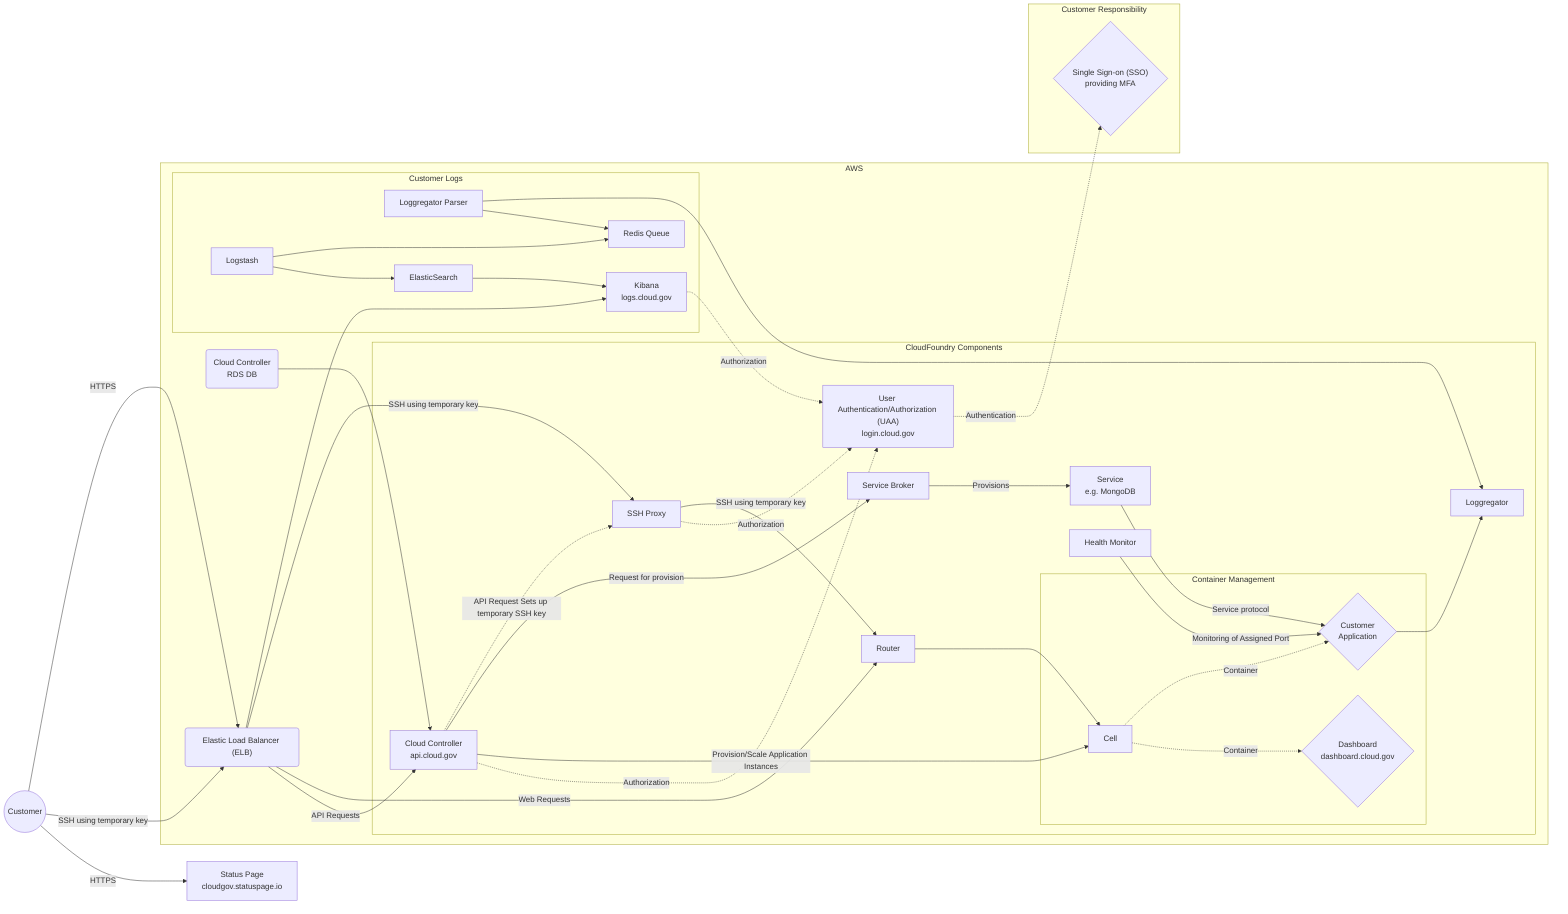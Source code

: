 %% title: 10-4.1 Customer Data Flow
%% description: Section 10 - System Environment - Figure 10-4.1 Customer Data Flow
graph LR
  subgraph AWS
    subgraph CloudFoundry Components
      subgraph Container Management
        Cell["Cell"]
        AppContainer{"Customer<br>Application"}
        Dashboard{Dashboard<br>dashboard.cloud.gov}
      end
      Router[Router]
      SSHProxy[SSH Proxy]
      UAA["User Authentication/Authorization (UAA)<br>login.cloud.gov"]
      CloudController[Cloud Controller<br>api.cloud.gov]
      ServiceBroker[Service Broker]
      Service["Service<br>e.g. MongoDB"]
      HM[Health Monitor]
      Loggregator[Loggregator]
    end
    subgraph Customer Logs
      Parser[Loggregator Parser]
      Q[Redis Queue]
      Logstash[Logstash]
      ES[ElasticSearch]
      Kibana[Kibana<br>logs.cloud.gov]
    end
    ELB("Elastic Load Balancer (ELB)")
    CloudControllerDB(Cloud Controller<br>RDS DB)
  end
  subgraph Customer Responsibility
    SAML{"Single Sign-on (SSO)<br>providing MFA"}
  end
  Customer((Customer))
  statuspage["Status Page<br>cloudgov.statuspage.io"]


  Router-->Cell
  SSHProxy--SSH using temporary key-->Router
  CloudController-.API Request Sets up temporary SSH key.->SSHProxy
  CloudController--Request for provision-->ServiceBroker
  CloudController--Provision/Scale Application Instances-->Cell
  CloudControllerDB-->CloudController
  ServiceBroker--Provisions-->Service
  Service--Service protocol-->AppContainer
  HM--Monitoring of Assigned Port-->AppContainer
  Cell-.Container.->AppContainer
  AppContainer-->Loggregator
  Cell-.Container.->Dashboard

  Parser-->Loggregator
  Parser-->Q
  Logstash-->Q
  Logstash-->ES
  ES-->Kibana

  Customer--HTTPS-->ELB
  Customer--SSH using temporary key-->ELB
  Customer--HTTPS-->statuspage

  ELB --SSH using temporary key--> SSHProxy
  ELB --Web Requests--> Router
  ELB --API Requests--> CloudController
  ELB --> Kibana

  UAA-.Authentication.->SAML
  CloudController-.Authorization.->UAA
  SSHProxy-.Authorization.->UAA
  Kibana-.Authorization.->UAA